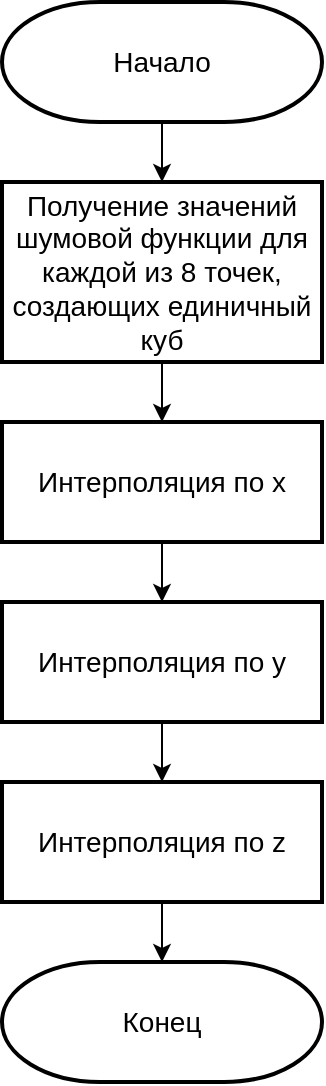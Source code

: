 <mxfile version="22.1.7" type="device">
  <diagram name="Страница — 1" id="BefxsFd64mrLZWhNUKdb">
    <mxGraphModel dx="1026" dy="624" grid="1" gridSize="10" guides="1" tooltips="1" connect="1" arrows="1" fold="1" page="1" pageScale="1" pageWidth="827" pageHeight="1169" math="0" shadow="0">
      <root>
        <mxCell id="0" />
        <mxCell id="1" parent="0" />
        <mxCell id="VEn9iMlR48WHRXBA_X1n-3" value="" style="edgeStyle=orthogonalEdgeStyle;rounded=0;orthogonalLoop=1;jettySize=auto;html=1;" edge="1" parent="1" source="VEn9iMlR48WHRXBA_X1n-1" target="VEn9iMlR48WHRXBA_X1n-2">
          <mxGeometry relative="1" as="geometry" />
        </mxCell>
        <mxCell id="VEn9iMlR48WHRXBA_X1n-1" value="&lt;font style=&quot;font-size: 14px;&quot;&gt;Начало&lt;/font&gt;" style="strokeWidth=2;html=1;shape=mxgraph.flowchart.terminator;whiteSpace=wrap;" vertex="1" parent="1">
          <mxGeometry x="320" y="20" width="160" height="60" as="geometry" />
        </mxCell>
        <mxCell id="VEn9iMlR48WHRXBA_X1n-5" value="" style="edgeStyle=orthogonalEdgeStyle;rounded=0;orthogonalLoop=1;jettySize=auto;html=1;" edge="1" parent="1" source="VEn9iMlR48WHRXBA_X1n-2" target="VEn9iMlR48WHRXBA_X1n-4">
          <mxGeometry relative="1" as="geometry" />
        </mxCell>
        <mxCell id="VEn9iMlR48WHRXBA_X1n-2" value="&lt;font style=&quot;font-size: 14px;&quot;&gt;Получение значений шумовой функции для каждой из 8 точек, создающих единичный куб&lt;/font&gt;" style="whiteSpace=wrap;html=1;strokeWidth=2;" vertex="1" parent="1">
          <mxGeometry x="320" y="110" width="160" height="90" as="geometry" />
        </mxCell>
        <mxCell id="VEn9iMlR48WHRXBA_X1n-9" style="edgeStyle=orthogonalEdgeStyle;rounded=0;orthogonalLoop=1;jettySize=auto;html=1;exitX=0.5;exitY=1;exitDx=0;exitDy=0;entryX=0.5;entryY=0;entryDx=0;entryDy=0;" edge="1" parent="1" source="VEn9iMlR48WHRXBA_X1n-4" target="VEn9iMlR48WHRXBA_X1n-6">
          <mxGeometry relative="1" as="geometry" />
        </mxCell>
        <mxCell id="VEn9iMlR48WHRXBA_X1n-4" value="&lt;font style=&quot;font-size: 14px;&quot;&gt;Интерполяция по x&lt;/font&gt;" style="whiteSpace=wrap;html=1;strokeWidth=2;" vertex="1" parent="1">
          <mxGeometry x="320" y="230" width="160" height="60" as="geometry" />
        </mxCell>
        <mxCell id="VEn9iMlR48WHRXBA_X1n-10" style="edgeStyle=orthogonalEdgeStyle;rounded=0;orthogonalLoop=1;jettySize=auto;html=1;exitX=0.5;exitY=1;exitDx=0;exitDy=0;" edge="1" parent="1" source="VEn9iMlR48WHRXBA_X1n-6" target="VEn9iMlR48WHRXBA_X1n-8">
          <mxGeometry relative="1" as="geometry" />
        </mxCell>
        <mxCell id="VEn9iMlR48WHRXBA_X1n-6" value="&lt;font style=&quot;font-size: 14px;&quot;&gt;Интерполяция по y&lt;/font&gt;" style="whiteSpace=wrap;html=1;strokeWidth=2;" vertex="1" parent="1">
          <mxGeometry x="320" y="320" width="160" height="60" as="geometry" />
        </mxCell>
        <mxCell id="VEn9iMlR48WHRXBA_X1n-12" style="edgeStyle=orthogonalEdgeStyle;rounded=0;orthogonalLoop=1;jettySize=auto;html=1;exitX=0.5;exitY=1;exitDx=0;exitDy=0;" edge="1" parent="1" source="VEn9iMlR48WHRXBA_X1n-8" target="VEn9iMlR48WHRXBA_X1n-11">
          <mxGeometry relative="1" as="geometry" />
        </mxCell>
        <mxCell id="VEn9iMlR48WHRXBA_X1n-8" value="&lt;font style=&quot;font-size: 14px;&quot;&gt;Интерполяция по z&lt;/font&gt;" style="whiteSpace=wrap;html=1;strokeWidth=2;" vertex="1" parent="1">
          <mxGeometry x="320" y="410" width="160" height="60" as="geometry" />
        </mxCell>
        <mxCell id="VEn9iMlR48WHRXBA_X1n-11" value="&lt;span style=&quot;font-size: 14px;&quot;&gt;Конец&lt;/span&gt;" style="strokeWidth=2;html=1;shape=mxgraph.flowchart.terminator;whiteSpace=wrap;" vertex="1" parent="1">
          <mxGeometry x="320" y="500" width="160" height="60" as="geometry" />
        </mxCell>
      </root>
    </mxGraphModel>
  </diagram>
</mxfile>
